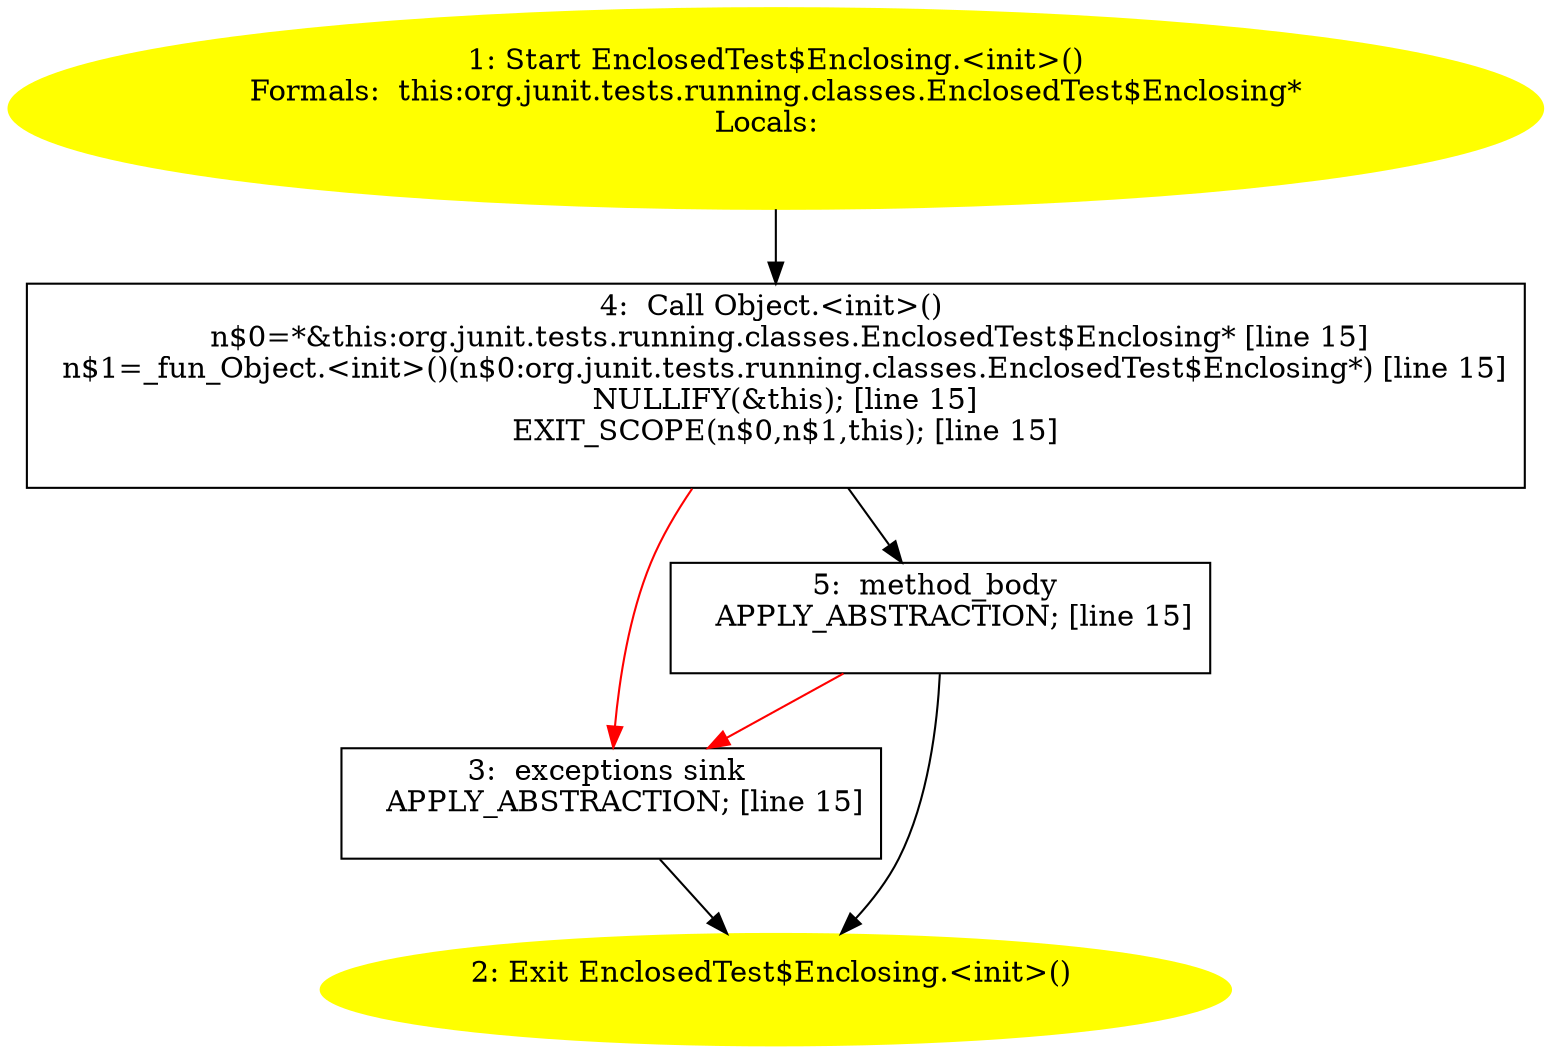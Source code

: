 /* @generated */
digraph cfg {
"org.junit.tests.running.classes.EnclosedTest$Enclosing.<init>().be37a50cce1485a2bf5661090da679dd_1" [label="1: Start EnclosedTest$Enclosing.<init>()\nFormals:  this:org.junit.tests.running.classes.EnclosedTest$Enclosing*\nLocals:  \n  " color=yellow style=filled]
	

	 "org.junit.tests.running.classes.EnclosedTest$Enclosing.<init>().be37a50cce1485a2bf5661090da679dd_1" -> "org.junit.tests.running.classes.EnclosedTest$Enclosing.<init>().be37a50cce1485a2bf5661090da679dd_4" ;
"org.junit.tests.running.classes.EnclosedTest$Enclosing.<init>().be37a50cce1485a2bf5661090da679dd_2" [label="2: Exit EnclosedTest$Enclosing.<init>() \n  " color=yellow style=filled]
	

"org.junit.tests.running.classes.EnclosedTest$Enclosing.<init>().be37a50cce1485a2bf5661090da679dd_3" [label="3:  exceptions sink \n   APPLY_ABSTRACTION; [line 15]\n " shape="box"]
	

	 "org.junit.tests.running.classes.EnclosedTest$Enclosing.<init>().be37a50cce1485a2bf5661090da679dd_3" -> "org.junit.tests.running.classes.EnclosedTest$Enclosing.<init>().be37a50cce1485a2bf5661090da679dd_2" ;
"org.junit.tests.running.classes.EnclosedTest$Enclosing.<init>().be37a50cce1485a2bf5661090da679dd_4" [label="4:  Call Object.<init>() \n   n$0=*&this:org.junit.tests.running.classes.EnclosedTest$Enclosing* [line 15]\n  n$1=_fun_Object.<init>()(n$0:org.junit.tests.running.classes.EnclosedTest$Enclosing*) [line 15]\n  NULLIFY(&this); [line 15]\n  EXIT_SCOPE(n$0,n$1,this); [line 15]\n " shape="box"]
	

	 "org.junit.tests.running.classes.EnclosedTest$Enclosing.<init>().be37a50cce1485a2bf5661090da679dd_4" -> "org.junit.tests.running.classes.EnclosedTest$Enclosing.<init>().be37a50cce1485a2bf5661090da679dd_5" ;
	 "org.junit.tests.running.classes.EnclosedTest$Enclosing.<init>().be37a50cce1485a2bf5661090da679dd_4" -> "org.junit.tests.running.classes.EnclosedTest$Enclosing.<init>().be37a50cce1485a2bf5661090da679dd_3" [color="red" ];
"org.junit.tests.running.classes.EnclosedTest$Enclosing.<init>().be37a50cce1485a2bf5661090da679dd_5" [label="5:  method_body \n   APPLY_ABSTRACTION; [line 15]\n " shape="box"]
	

	 "org.junit.tests.running.classes.EnclosedTest$Enclosing.<init>().be37a50cce1485a2bf5661090da679dd_5" -> "org.junit.tests.running.classes.EnclosedTest$Enclosing.<init>().be37a50cce1485a2bf5661090da679dd_2" ;
	 "org.junit.tests.running.classes.EnclosedTest$Enclosing.<init>().be37a50cce1485a2bf5661090da679dd_5" -> "org.junit.tests.running.classes.EnclosedTest$Enclosing.<init>().be37a50cce1485a2bf5661090da679dd_3" [color="red" ];
}
